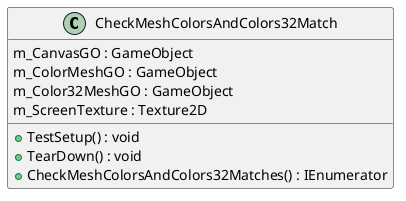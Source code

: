 @startuml
class CheckMeshColorsAndColors32Match {
    m_CanvasGO : GameObject
    m_ColorMeshGO : GameObject
    m_Color32MeshGO : GameObject
    m_ScreenTexture : Texture2D
    + TestSetup() : void
    + TearDown() : void
    + CheckMeshColorsAndColors32Matches() : IEnumerator
}
@enduml
